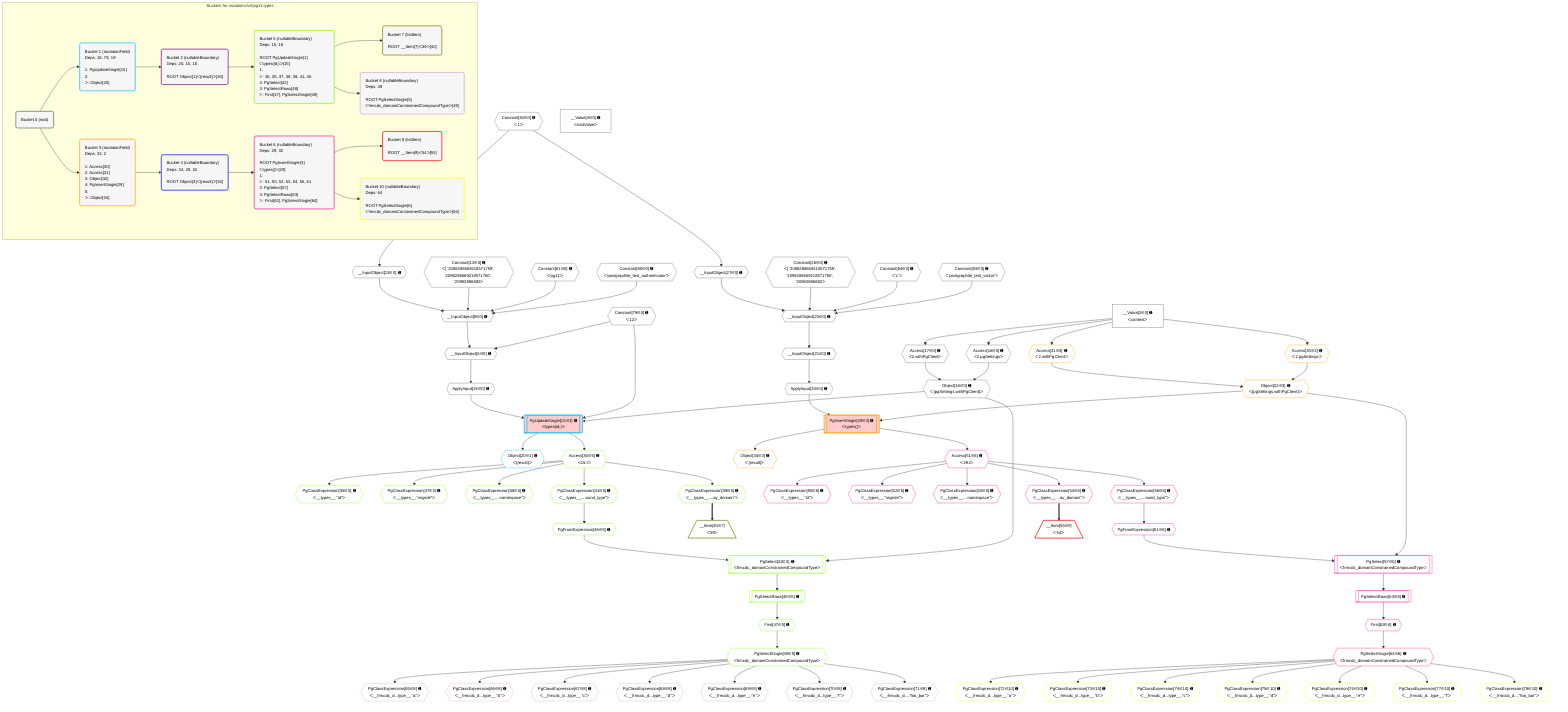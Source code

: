 %%{init: {'themeVariables': { 'fontSize': '12px'}}}%%
graph TD
    classDef path fill:#eee,stroke:#000,color:#000
    classDef plan fill:#fff,stroke-width:1px,color:#000
    classDef itemplan fill:#fff,stroke-width:2px,color:#000
    classDef unbatchedplan fill:#dff,stroke-width:1px,color:#000
    classDef sideeffectplan fill:#fcc,stroke-width:2px,color:#000
    classDef bucket fill:#f6f6f6,color:#000,stroke-width:2px,text-align:left


    %% plan dependencies
    __InputObject9{{"__InputObject[9∈0] ➊"}}:::plan
    Constant80{{"Constant[80∈0] ➊<br />ᐸ'postgraphile_test_authenticator'ᐳ"}}:::plan
    Constant81{{"Constant[81∈0] ➊<br />ᐸ'pg11'ᐳ"}}:::plan
    Constant12{{"Constant[12∈0] ➊<br />ᐸ[ '2098288669218571759', '2098288669218571760', '20982886692ᐳ"}}:::plan
    __InputObject13{{"__InputObject[13∈0] ➊"}}:::plan
    Constant80 & Constant81 & Constant12 & __InputObject13 --> __InputObject9
    __InputObject23{{"__InputObject[23∈0] ➊"}}:::plan
    Constant83{{"Constant[83∈0] ➊<br />ᐸ'postgraphile_test_visitor'ᐳ"}}:::plan
    Constant84{{"Constant[84∈0] ➊<br />ᐸ'c'ᐳ"}}:::plan
    Constant26{{"Constant[26∈0] ➊<br />ᐸ[ '2098288669218571759', '2098288669218571760', '20982886692ᐳ"}}:::plan
    __InputObject27{{"__InputObject[27∈0] ➊"}}:::plan
    Constant83 & Constant84 & Constant26 & __InputObject27 --> __InputObject23
    __InputObject6{{"__InputObject[6∈0] ➊"}}:::plan
    Constant79{{"Constant[79∈0] ➊<br />ᐸ12ᐳ"}}:::plan
    Constant79 & __InputObject9 --> __InputObject6
    Constant82{{"Constant[82∈0] ➊<br />ᐸ1ᐳ"}}:::plan
    Constant82 --> __InputObject13
    Object18{{"Object[18∈0] ➊<br />ᐸ{pgSettings,withPgClient}ᐳ"}}:::plan
    Access16{{"Access[16∈0] ➊<br />ᐸ2.pgSettingsᐳ"}}:::plan
    Access17{{"Access[17∈0] ➊<br />ᐸ2.withPgClientᐳ"}}:::plan
    Access16 & Access17 --> Object18
    __InputObject21{{"__InputObject[21∈0] ➊"}}:::plan
    __InputObject23 --> __InputObject21
    Constant82 --> __InputObject27
    __Value2["__Value[2∈0] ➊<br />ᐸcontextᐳ"]:::plan
    __Value2 --> Access16
    __Value2 --> Access17
    ApplyInput19{{"ApplyInput[19∈0] ➊"}}:::plan
    __InputObject6 --> ApplyInput19
    ApplyInput33{{"ApplyInput[33∈0] ➊"}}:::plan
    __InputObject21 --> ApplyInput33
    __Value4["__Value[4∈0] ➊<br />ᐸrootValueᐳ"]:::plan
    PgUpdateSingle15[["PgUpdateSingle[15∈1] ➊<br />ᐸtypes(id;)ᐳ"]]:::sideeffectplan
    Object18 & Constant79 & ApplyInput19 --> PgUpdateSingle15
    Object20{{"Object[20∈1] ➊<br />ᐸ{result}ᐳ"}}:::plan
    PgUpdateSingle15 --> Object20
    PgSelect42[["PgSelect[42∈5] ➊<br />ᐸfrmcdc_domainConstrainedCompoundTypeᐳ"]]:::plan
    PgFromExpression46{{"PgFromExpression[46∈5] ➊"}}:::plan
    Object18 & PgFromExpression46 --> PgSelect42
    PgClassExpression35{{"PgClassExpression[35∈5] ➊<br />ᐸ__types__.”id”ᐳ"}}:::plan
    Access36{{"Access[36∈5] ➊<br />ᐸ15.tᐳ"}}:::plan
    Access36 --> PgClassExpression35
    PgUpdateSingle15 --> Access36
    PgClassExpression37{{"PgClassExpression[37∈5] ➊<br />ᐸ__types__.”regrole”ᐳ"}}:::plan
    Access36 --> PgClassExpression37
    PgClassExpression38{{"PgClassExpression[38∈5] ➊<br />ᐸ__types__....namespace”ᐳ"}}:::plan
    Access36 --> PgClassExpression38
    PgClassExpression39{{"PgClassExpression[39∈5] ➊<br />ᐸ__types__....ay_domain”ᐳ"}}:::plan
    Access36 --> PgClassExpression39
    PgClassExpression41{{"PgClassExpression[41∈5] ➊<br />ᐸ__types__....ound_type”ᐳ"}}:::plan
    Access36 --> PgClassExpression41
    PgClassExpression41 --> PgFromExpression46
    First47{{"First[47∈5] ➊"}}:::plan
    PgSelectRows48[["PgSelectRows[48∈5] ➊"]]:::plan
    PgSelectRows48 --> First47
    PgSelect42 --> PgSelectRows48
    PgSelectSingle49{{"PgSelectSingle[49∈5] ➊<br />ᐸfrmcdc_domainConstrainedCompoundTypeᐳ"}}:::plan
    First47 --> PgSelectSingle49
    __Item40[/"__Item[40∈7]<br />ᐸ39ᐳ"\]:::itemplan
    PgClassExpression39 ==> __Item40
    PgClassExpression65{{"PgClassExpression[65∈8] ➊<br />ᐸ__frmcdc_d...type__.”a”ᐳ"}}:::plan
    PgSelectSingle49 --> PgClassExpression65
    PgClassExpression66{{"PgClassExpression[66∈8] ➊<br />ᐸ__frmcdc_d...type__.”b”ᐳ"}}:::plan
    PgSelectSingle49 --> PgClassExpression66
    PgClassExpression67{{"PgClassExpression[67∈8] ➊<br />ᐸ__frmcdc_d...type__.”c”ᐳ"}}:::plan
    PgSelectSingle49 --> PgClassExpression67
    PgClassExpression68{{"PgClassExpression[68∈8] ➊<br />ᐸ__frmcdc_d...type__.”d”ᐳ"}}:::plan
    PgSelectSingle49 --> PgClassExpression68
    PgClassExpression69{{"PgClassExpression[69∈8] ➊<br />ᐸ__frmcdc_d...type__.”e”ᐳ"}}:::plan
    PgSelectSingle49 --> PgClassExpression69
    PgClassExpression70{{"PgClassExpression[70∈8] ➊<br />ᐸ__frmcdc_d...type__.”f”ᐳ"}}:::plan
    PgSelectSingle49 --> PgClassExpression70
    PgClassExpression71{{"PgClassExpression[71∈8] ➊<br />ᐸ__frmcdc_d....”foo_bar”ᐳ"}}:::plan
    PgSelectSingle49 --> PgClassExpression71
    PgInsertSingle29[["PgInsertSingle[29∈3] ➊<br />ᐸtypes()ᐳ"]]:::sideeffectplan
    Object32{{"Object[32∈3] ➊<br />ᐸ{pgSettings,withPgClient}ᐳ"}}:::plan
    Object32 & ApplyInput33 --> PgInsertSingle29
    Access30{{"Access[30∈3] ➊<br />ᐸ2.pgSettingsᐳ"}}:::plan
    Access31{{"Access[31∈3] ➊<br />ᐸ2.withPgClientᐳ"}}:::plan
    Access30 & Access31 --> Object32
    __Value2 --> Access30
    __Value2 --> Access31
    Object34{{"Object[34∈3] ➊<br />ᐸ{result}ᐳ"}}:::plan
    PgInsertSingle29 --> Object34
    PgSelect57[["PgSelect[57∈6] ➊<br />ᐸfrmcdc_domainConstrainedCompoundTypeᐳ"]]:::plan
    PgFromExpression61{{"PgFromExpression[61∈6] ➊"}}:::plan
    Object32 & PgFromExpression61 --> PgSelect57
    PgClassExpression50{{"PgClassExpression[50∈6] ➊<br />ᐸ__types__.”id”ᐳ"}}:::plan
    Access51{{"Access[51∈6] ➊<br />ᐸ29.tᐳ"}}:::plan
    Access51 --> PgClassExpression50
    PgInsertSingle29 --> Access51
    PgClassExpression52{{"PgClassExpression[52∈6] ➊<br />ᐸ__types__.”regrole”ᐳ"}}:::plan
    Access51 --> PgClassExpression52
    PgClassExpression53{{"PgClassExpression[53∈6] ➊<br />ᐸ__types__....namespace”ᐳ"}}:::plan
    Access51 --> PgClassExpression53
    PgClassExpression54{{"PgClassExpression[54∈6] ➊<br />ᐸ__types__....ay_domain”ᐳ"}}:::plan
    Access51 --> PgClassExpression54
    PgClassExpression56{{"PgClassExpression[56∈6] ➊<br />ᐸ__types__....ound_type”ᐳ"}}:::plan
    Access51 --> PgClassExpression56
    PgClassExpression56 --> PgFromExpression61
    First62{{"First[62∈6] ➊"}}:::plan
    PgSelectRows63[["PgSelectRows[63∈6] ➊"]]:::plan
    PgSelectRows63 --> First62
    PgSelect57 --> PgSelectRows63
    PgSelectSingle64{{"PgSelectSingle[64∈6] ➊<br />ᐸfrmcdc_domainConstrainedCompoundTypeᐳ"}}:::plan
    First62 --> PgSelectSingle64
    __Item55[/"__Item[55∈9]<br />ᐸ54ᐳ"\]:::itemplan
    PgClassExpression54 ==> __Item55
    PgClassExpression72{{"PgClassExpression[72∈10] ➊<br />ᐸ__frmcdc_d...type__.”a”ᐳ"}}:::plan
    PgSelectSingle64 --> PgClassExpression72
    PgClassExpression73{{"PgClassExpression[73∈10] ➊<br />ᐸ__frmcdc_d...type__.”b”ᐳ"}}:::plan
    PgSelectSingle64 --> PgClassExpression73
    PgClassExpression74{{"PgClassExpression[74∈10] ➊<br />ᐸ__frmcdc_d...type__.”c”ᐳ"}}:::plan
    PgSelectSingle64 --> PgClassExpression74
    PgClassExpression75{{"PgClassExpression[75∈10] ➊<br />ᐸ__frmcdc_d...type__.”d”ᐳ"}}:::plan
    PgSelectSingle64 --> PgClassExpression75
    PgClassExpression76{{"PgClassExpression[76∈10] ➊<br />ᐸ__frmcdc_d...type__.”e”ᐳ"}}:::plan
    PgSelectSingle64 --> PgClassExpression76
    PgClassExpression77{{"PgClassExpression[77∈10] ➊<br />ᐸ__frmcdc_d...type__.”f”ᐳ"}}:::plan
    PgSelectSingle64 --> PgClassExpression77
    PgClassExpression78{{"PgClassExpression[78∈10] ➊<br />ᐸ__frmcdc_d....”foo_bar”ᐳ"}}:::plan
    PgSelectSingle64 --> PgClassExpression78

    %% define steps

    subgraph "Buckets for mutations/v4/pg11.types"
    Bucket0("Bucket 0 (root)"):::bucket
    classDef bucket0 stroke:#696969
    class Bucket0,__Value2,__Value4,__InputObject6,__InputObject9,Constant12,__InputObject13,Access16,Access17,Object18,ApplyInput19,__InputObject21,__InputObject23,Constant26,__InputObject27,ApplyInput33,Constant79,Constant80,Constant81,Constant82,Constant83,Constant84 bucket0
    Bucket1("Bucket 1 (mutationField)<br />Deps: 18, 79, 19<br /><br />1: PgUpdateSingle[15]<br />2: <br />ᐳ: Object[20]"):::bucket
    classDef bucket1 stroke:#00bfff
    class Bucket1,PgUpdateSingle15,Object20 bucket1
    Bucket2("Bucket 2 (nullableBoundary)<br />Deps: 20, 15, 18<br /><br />ROOT Object{1}ᐸ{result}ᐳ[20]"):::bucket
    classDef bucket2 stroke:#7f007f
    class Bucket2 bucket2
    Bucket3("Bucket 3 (mutationField)<br />Deps: 33, 2<br /><br />1: Access[30]<br />2: Access[31]<br />3: Object[32]<br />4: PgInsertSingle[29]<br />5: <br />ᐳ: Object[34]"):::bucket
    classDef bucket3 stroke:#ffa500
    class Bucket3,PgInsertSingle29,Access30,Access31,Object32,Object34 bucket3
    Bucket4("Bucket 4 (nullableBoundary)<br />Deps: 34, 29, 32<br /><br />ROOT Object{3}ᐸ{result}ᐳ[34]"):::bucket
    classDef bucket4 stroke:#0000ff
    class Bucket4 bucket4
    Bucket5("Bucket 5 (nullableBoundary)<br />Deps: 15, 18<br /><br />ROOT PgUpdateSingle{1}ᐸtypes(id;)ᐳ[15]<br />1: <br />ᐳ: 36, 35, 37, 38, 39, 41, 46<br />2: PgSelect[42]<br />3: PgSelectRows[48]<br />ᐳ: First[47], PgSelectSingle[49]"):::bucket
    classDef bucket5 stroke:#7fff00
    class Bucket5,PgClassExpression35,Access36,PgClassExpression37,PgClassExpression38,PgClassExpression39,PgClassExpression41,PgSelect42,PgFromExpression46,First47,PgSelectRows48,PgSelectSingle49 bucket5
    Bucket6("Bucket 6 (nullableBoundary)<br />Deps: 29, 32<br /><br />ROOT PgInsertSingle{3}ᐸtypes()ᐳ[29]<br />1: <br />ᐳ: 51, 50, 52, 53, 54, 56, 61<br />2: PgSelect[57]<br />3: PgSelectRows[63]<br />ᐳ: First[62], PgSelectSingle[64]"):::bucket
    classDef bucket6 stroke:#ff1493
    class Bucket6,PgClassExpression50,Access51,PgClassExpression52,PgClassExpression53,PgClassExpression54,PgClassExpression56,PgSelect57,PgFromExpression61,First62,PgSelectRows63,PgSelectSingle64 bucket6
    Bucket7("Bucket 7 (listItem)<br /><br />ROOT __Item{7}ᐸ39ᐳ[40]"):::bucket
    classDef bucket7 stroke:#808000
    class Bucket7,__Item40 bucket7
    Bucket8("Bucket 8 (nullableBoundary)<br />Deps: 49<br /><br />ROOT PgSelectSingle{5}ᐸfrmcdc_domainConstrainedCompoundTypeᐳ[49]"):::bucket
    classDef bucket8 stroke:#dda0dd
    class Bucket8,PgClassExpression65,PgClassExpression66,PgClassExpression67,PgClassExpression68,PgClassExpression69,PgClassExpression70,PgClassExpression71 bucket8
    Bucket9("Bucket 9 (listItem)<br /><br />ROOT __Item{9}ᐸ54ᐳ[55]"):::bucket
    classDef bucket9 stroke:#ff0000
    class Bucket9,__Item55 bucket9
    Bucket10("Bucket 10 (nullableBoundary)<br />Deps: 64<br /><br />ROOT PgSelectSingle{6}ᐸfrmcdc_domainConstrainedCompoundTypeᐳ[64]"):::bucket
    classDef bucket10 stroke:#ffff00
    class Bucket10,PgClassExpression72,PgClassExpression73,PgClassExpression74,PgClassExpression75,PgClassExpression76,PgClassExpression77,PgClassExpression78 bucket10
    Bucket0 --> Bucket1 & Bucket3
    Bucket1 --> Bucket2
    Bucket2 --> Bucket5
    Bucket3 --> Bucket4
    Bucket4 --> Bucket6
    Bucket5 --> Bucket7 & Bucket8
    Bucket6 --> Bucket9 & Bucket10
    end